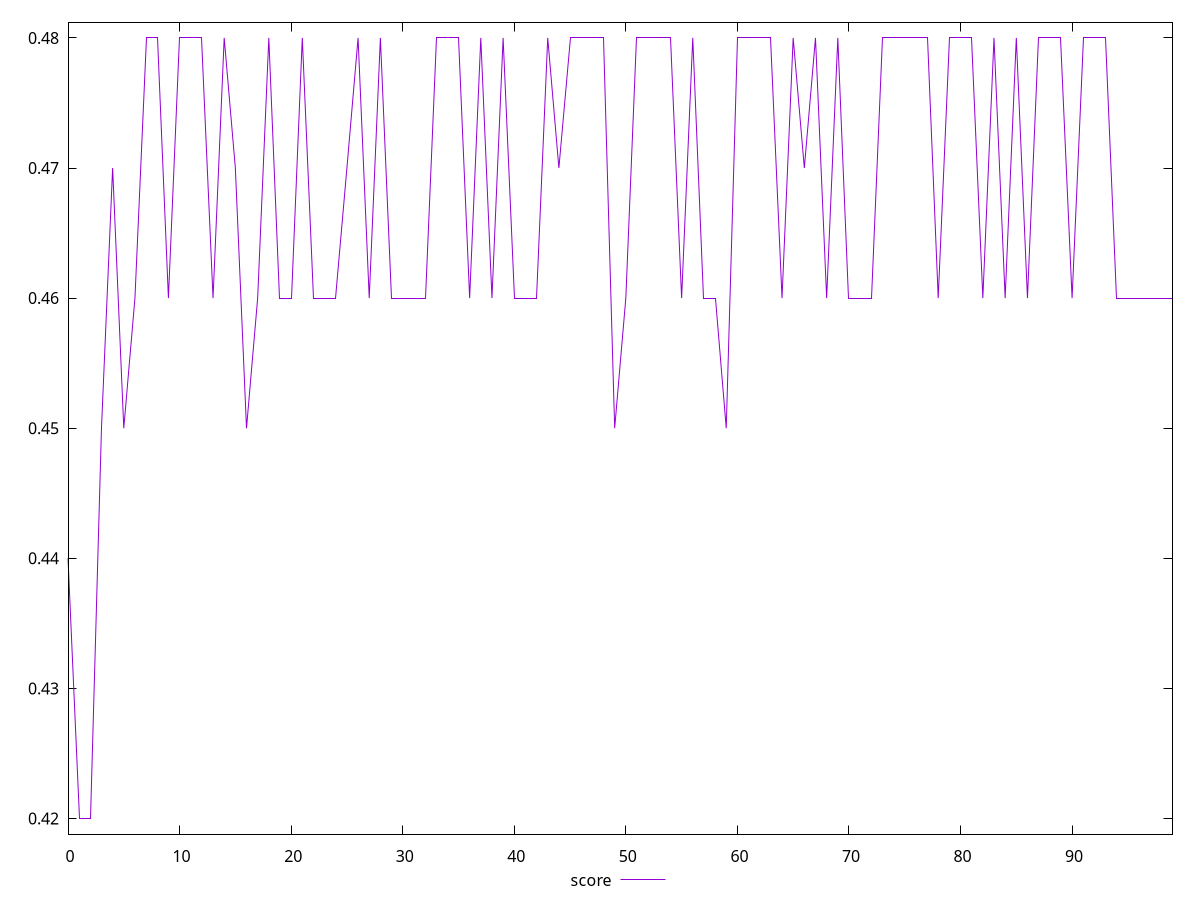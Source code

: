 reset

$score <<EOF
0 0.44
1 0.42
2 0.42
3 0.45
4 0.47
5 0.45
6 0.46
7 0.48
8 0.48
9 0.46
10 0.48
11 0.48
12 0.48
13 0.46
14 0.48
15 0.47
16 0.45
17 0.46
18 0.48
19 0.46
20 0.46
21 0.48
22 0.46
23 0.46
24 0.46
25 0.47
26 0.48
27 0.46
28 0.48
29 0.46
30 0.46
31 0.46
32 0.46
33 0.48
34 0.48
35 0.48
36 0.46
37 0.48
38 0.46
39 0.48
40 0.46
41 0.46
42 0.46
43 0.48
44 0.47
45 0.48
46 0.48
47 0.48
48 0.48
49 0.45
50 0.46
51 0.48
52 0.48
53 0.48
54 0.48
55 0.46
56 0.48
57 0.46
58 0.46
59 0.45
60 0.48
61 0.48
62 0.48
63 0.48
64 0.46
65 0.48
66 0.47
67 0.48
68 0.46
69 0.48
70 0.46
71 0.46
72 0.46
73 0.48
74 0.48
75 0.48
76 0.48
77 0.48
78 0.46
79 0.48
80 0.48
81 0.48
82 0.46
83 0.48
84 0.46
85 0.48
86 0.46
87 0.48
88 0.48
89 0.48
90 0.46
91 0.48
92 0.48
93 0.48
94 0.46
95 0.46
96 0.46
97 0.46
98 0.46
99 0.46
EOF

set key outside below
set xrange [0:99]
set yrange [0.4188:0.48119999999999996]
set trange [0.4188:0.48119999999999996]
set terminal svg size 640, 500 enhanced background rgb 'white'
set output "report/report_00029_2021-02-24T13-36-40.390Z/uses-rel-preload/samples/agenda/score/values.svg"

plot $score title "score" with line

reset
